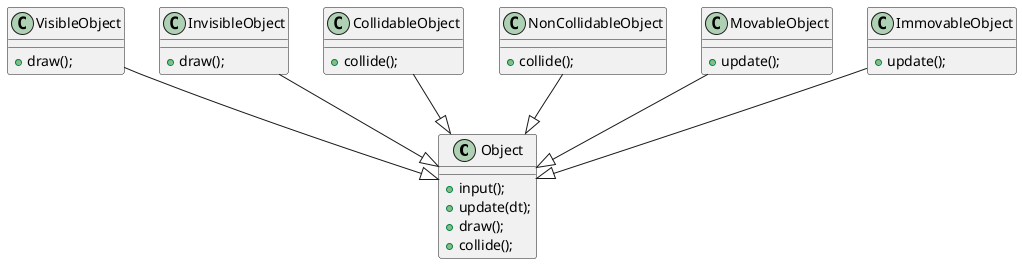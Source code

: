 @startuml
class Object{
    + input();
    + update(dt);
    + draw();
    + collide();
}

class VisibleObject{
    + draw();
}

class InvisibleObject{
    + draw();
}

class CollidableObject{
    + collide();
}

class NonCollidableObject{
    + collide();
}

class MovableObject{
    +update();
}

class ImmovableObject{
    +update();
}

VisibleObject --|> Object
InvisibleObject --|> Object
CollidableObject --|> Object
NonCollidableObject --|> Object
MovableObject --|> Object
ImmovableObject --|> Object
@enduml

